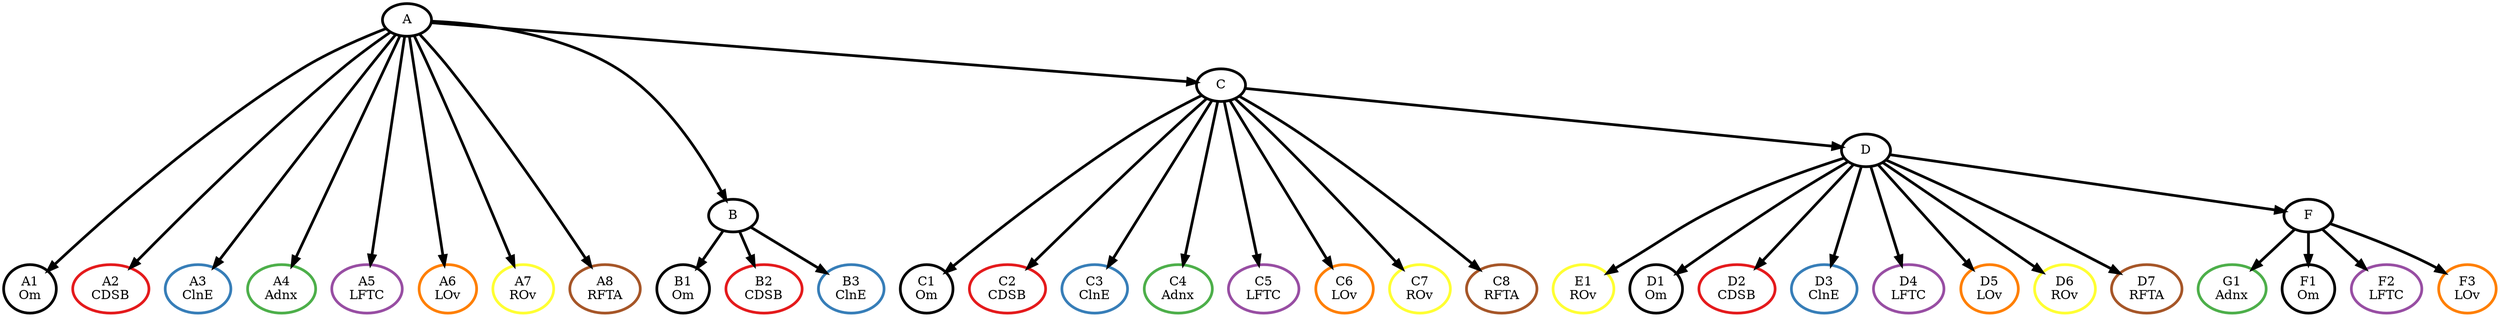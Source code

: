 digraph T {
	{
		rank=same
		0 [penwidth=3,colorscheme=set19,color=6,label="E1\nROv"]
		1 [penwidth=3,colorscheme=set19,color=3,label="G1\nAdnx"]
		2 [penwidth=3,colorscheme=set19,color=0,label="A1\nOm"]
		3 [penwidth=3,colorscheme=set19,color=1,label="A2\nCDSB"]
		4 [penwidth=3,colorscheme=set19,color=2,label="A3\nClnE"]
		5 [penwidth=3,colorscheme=set19,color=3,label="A4\nAdnx"]
		6 [penwidth=3,colorscheme=set19,color=4,label="A5\nLFTC"]
		7 [penwidth=3,colorscheme=set19,color=5,label="A6\nLOv"]
		8 [penwidth=3,colorscheme=set19,color=6,label="A7\nROv"]
		9 [penwidth=3,colorscheme=set19,color=7,label="A8\nRFTA"]
		10 [penwidth=3,colorscheme=set19,color=0,label="B1\nOm"]
		11 [penwidth=3,colorscheme=set19,color=1,label="B2\nCDSB"]
		12 [penwidth=3,colorscheme=set19,color=2,label="B3\nClnE"]
		13 [penwidth=3,colorscheme=set19,color=0,label="C1\nOm"]
		14 [penwidth=3,colorscheme=set19,color=1,label="C2\nCDSB"]
		15 [penwidth=3,colorscheme=set19,color=2,label="C3\nClnE"]
		16 [penwidth=3,colorscheme=set19,color=3,label="C4\nAdnx"]
		17 [penwidth=3,colorscheme=set19,color=4,label="C5\nLFTC"]
		18 [penwidth=3,colorscheme=set19,color=5,label="C6\nLOv"]
		19 [penwidth=3,colorscheme=set19,color=6,label="C7\nROv"]
		20 [penwidth=3,colorscheme=set19,color=7,label="C8\nRFTA"]
		21 [penwidth=3,colorscheme=set19,color=0,label="D1\nOm"]
		22 [penwidth=3,colorscheme=set19,color=1,label="D2\nCDSB"]
		23 [penwidth=3,colorscheme=set19,color=2,label="D3\nClnE"]
		24 [penwidth=3,colorscheme=set19,color=4,label="D4\nLFTC"]
		25 [penwidth=3,colorscheme=set19,color=5,label="D5\nLOv"]
		26 [penwidth=3,colorscheme=set19,color=6,label="D6\nROv"]
		27 [penwidth=3,colorscheme=set19,color=7,label="D7\nRFTA"]
		28 [penwidth=3,colorscheme=set19,color=0,label="F1\nOm"]
		29 [penwidth=3,colorscheme=set19,color=4,label="F2\nLFTC"]
		30 [penwidth=3,colorscheme=set19,color=5,label="F3\nLOv"]
	}
	31 [penwidth=3,colorscheme=set19,color=0,label="A"]
	32 [penwidth=3,colorscheme=set19,color=0,label="B"]
	33 [penwidth=3,colorscheme=set19,color=0,label="C"]
	34 [penwidth=3,colorscheme=set19,color=0,label="D"]
	35 [penwidth=3,colorscheme=set19,color=0,label="F"]
	31 -> 32 [penwidth=3,colorscheme=set19,color=0]
	31 -> 33 [penwidth=3,colorscheme=set19,color=0]
	31 -> 2 [penwidth=3,colorscheme=set19,color=0]
	31 -> 3 [penwidth=3,colorscheme=set19,color=0]
	31 -> 4 [penwidth=3,colorscheme=set19,color=0]
	31 -> 5 [penwidth=3,colorscheme=set19,color=0]
	31 -> 6 [penwidth=3,colorscheme=set19,color=0]
	31 -> 7 [penwidth=3,colorscheme=set19,color=0]
	31 -> 8 [penwidth=3,colorscheme=set19,color=0]
	31 -> 9 [penwidth=3,colorscheme=set19,color=0]
	32 -> 10 [penwidth=3,colorscheme=set19,color=0]
	32 -> 11 [penwidth=3,colorscheme=set19,color=0]
	32 -> 12 [penwidth=3,colorscheme=set19,color=0]
	33 -> 34 [penwidth=3,colorscheme=set19,color=0]
	33 -> 13 [penwidth=3,colorscheme=set19,color=0]
	33 -> 14 [penwidth=3,colorscheme=set19,color=0]
	33 -> 15 [penwidth=3,colorscheme=set19,color=0]
	33 -> 16 [penwidth=3,colorscheme=set19,color=0]
	33 -> 17 [penwidth=3,colorscheme=set19,color=0]
	33 -> 18 [penwidth=3,colorscheme=set19,color=0]
	33 -> 19 [penwidth=3,colorscheme=set19,color=0]
	33 -> 20 [penwidth=3,colorscheme=set19,color=0]
	34 -> 0 [penwidth=3,colorscheme=set19,color=0]
	34 -> 35 [penwidth=3,colorscheme=set19,color=0]
	34 -> 21 [penwidth=3,colorscheme=set19,color=0]
	34 -> 22 [penwidth=3,colorscheme=set19,color=0]
	34 -> 23 [penwidth=3,colorscheme=set19,color=0]
	34 -> 24 [penwidth=3,colorscheme=set19,color=0]
	34 -> 25 [penwidth=3,colorscheme=set19,color=0]
	34 -> 26 [penwidth=3,colorscheme=set19,color=0]
	34 -> 27 [penwidth=3,colorscheme=set19,color=0]
	35 -> 1 [penwidth=3,colorscheme=set19,color=0]
	35 -> 28 [penwidth=3,colorscheme=set19,color=0]
	35 -> 29 [penwidth=3,colorscheme=set19,color=0]
	35 -> 30 [penwidth=3,colorscheme=set19,color=0]
}
